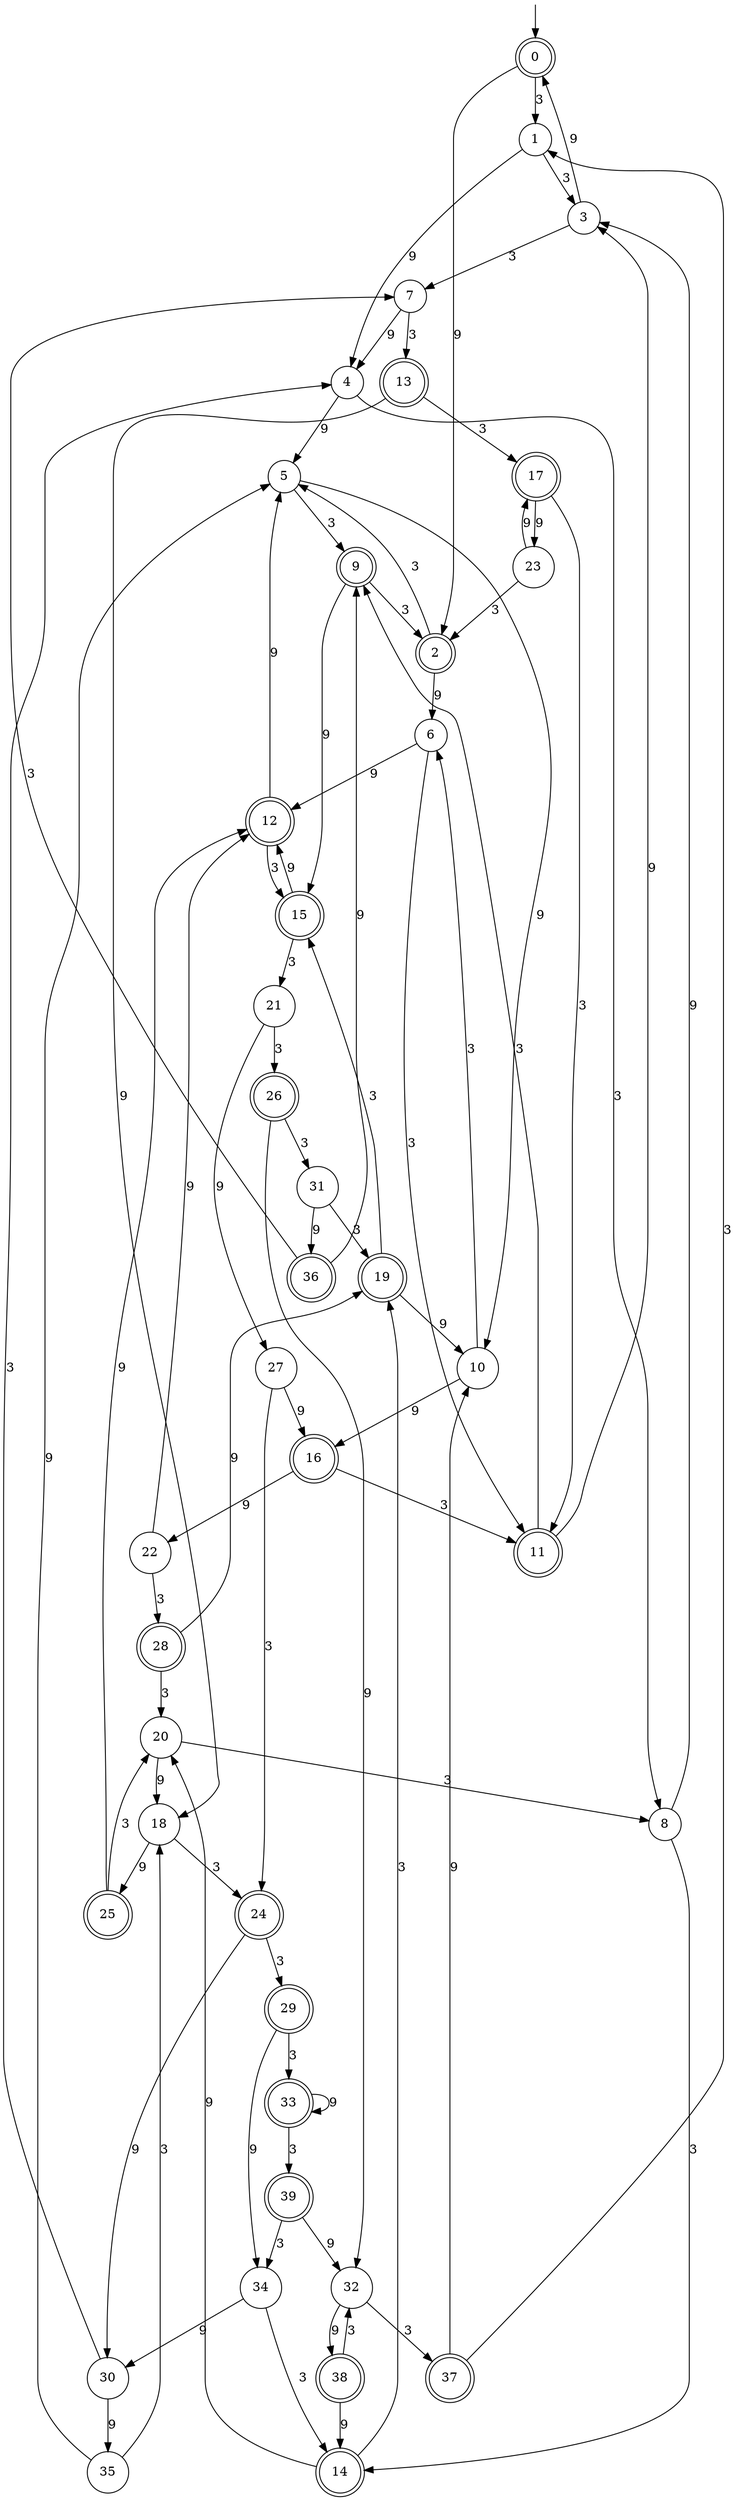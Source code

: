 digraph g {

	s0 [shape="doublecircle" label="0"];
	s1 [shape="circle" label="1"];
	s2 [shape="doublecircle" label="2"];
	s3 [shape="circle" label="3"];
	s4 [shape="circle" label="4"];
	s5 [shape="circle" label="5"];
	s6 [shape="circle" label="6"];
	s7 [shape="circle" label="7"];
	s8 [shape="circle" label="8"];
	s9 [shape="doublecircle" label="9"];
	s10 [shape="circle" label="10"];
	s11 [shape="doublecircle" label="11"];
	s12 [shape="doublecircle" label="12"];
	s13 [shape="doublecircle" label="13"];
	s14 [shape="doublecircle" label="14"];
	s15 [shape="doublecircle" label="15"];
	s16 [shape="doublecircle" label="16"];
	s17 [shape="doublecircle" label="17"];
	s18 [shape="circle" label="18"];
	s19 [shape="doublecircle" label="19"];
	s20 [shape="circle" label="20"];
	s21 [shape="circle" label="21"];
	s22 [shape="circle" label="22"];
	s23 [shape="circle" label="23"];
	s24 [shape="doublecircle" label="24"];
	s25 [shape="doublecircle" label="25"];
	s26 [shape="doublecircle" label="26"];
	s27 [shape="circle" label="27"];
	s28 [shape="doublecircle" label="28"];
	s29 [shape="doublecircle" label="29"];
	s30 [shape="circle" label="30"];
	s31 [shape="circle" label="31"];
	s32 [shape="circle" label="32"];
	s33 [shape="doublecircle" label="33"];
	s34 [shape="circle" label="34"];
	s35 [shape="circle" label="35"];
	s36 [shape="doublecircle" label="36"];
	s37 [shape="doublecircle" label="37"];
	s38 [shape="doublecircle" label="38"];
	s39 [shape="doublecircle" label="39"];
	s0 -> s1 [label="3"];
	s0 -> s2 [label="9"];
	s1 -> s3 [label="3"];
	s1 -> s4 [label="9"];
	s2 -> s5 [label="3"];
	s2 -> s6 [label="9"];
	s3 -> s7 [label="3"];
	s3 -> s0 [label="9"];
	s4 -> s8 [label="3"];
	s4 -> s5 [label="9"];
	s5 -> s9 [label="3"];
	s5 -> s10 [label="9"];
	s6 -> s11 [label="3"];
	s6 -> s12 [label="9"];
	s7 -> s13 [label="3"];
	s7 -> s4 [label="9"];
	s8 -> s14 [label="3"];
	s8 -> s3 [label="9"];
	s9 -> s2 [label="3"];
	s9 -> s15 [label="9"];
	s10 -> s6 [label="3"];
	s10 -> s16 [label="9"];
	s11 -> s9 [label="3"];
	s11 -> s3 [label="9"];
	s12 -> s15 [label="3"];
	s12 -> s5 [label="9"];
	s13 -> s17 [label="3"];
	s13 -> s18 [label="9"];
	s14 -> s19 [label="3"];
	s14 -> s20 [label="9"];
	s15 -> s21 [label="3"];
	s15 -> s12 [label="9"];
	s16 -> s11 [label="3"];
	s16 -> s22 [label="9"];
	s17 -> s11 [label="3"];
	s17 -> s23 [label="9"];
	s18 -> s24 [label="3"];
	s18 -> s25 [label="9"];
	s19 -> s15 [label="3"];
	s19 -> s10 [label="9"];
	s20 -> s8 [label="3"];
	s20 -> s18 [label="9"];
	s21 -> s26 [label="3"];
	s21 -> s27 [label="9"];
	s22 -> s28 [label="3"];
	s22 -> s12 [label="9"];
	s23 -> s2 [label="3"];
	s23 -> s17 [label="9"];
	s24 -> s29 [label="3"];
	s24 -> s30 [label="9"];
	s25 -> s20 [label="3"];
	s25 -> s12 [label="9"];
	s26 -> s31 [label="3"];
	s26 -> s32 [label="9"];
	s27 -> s24 [label="3"];
	s27 -> s16 [label="9"];
	s28 -> s20 [label="3"];
	s28 -> s19 [label="9"];
	s29 -> s33 [label="3"];
	s29 -> s34 [label="9"];
	s30 -> s4 [label="3"];
	s30 -> s35 [label="9"];
	s31 -> s19 [label="3"];
	s31 -> s36 [label="9"];
	s32 -> s37 [label="3"];
	s32 -> s38 [label="9"];
	s33 -> s39 [label="3"];
	s33 -> s33 [label="9"];
	s34 -> s14 [label="3"];
	s34 -> s30 [label="9"];
	s35 -> s18 [label="3"];
	s35 -> s5 [label="9"];
	s36 -> s7 [label="3"];
	s36 -> s9 [label="9"];
	s37 -> s1 [label="3"];
	s37 -> s10 [label="9"];
	s38 -> s32 [label="3"];
	s38 -> s14 [label="9"];
	s39 -> s34 [label="3"];
	s39 -> s32 [label="9"];

__start0 [label="" shape="none" width="0" height="0"];
__start0 -> s0;

}
